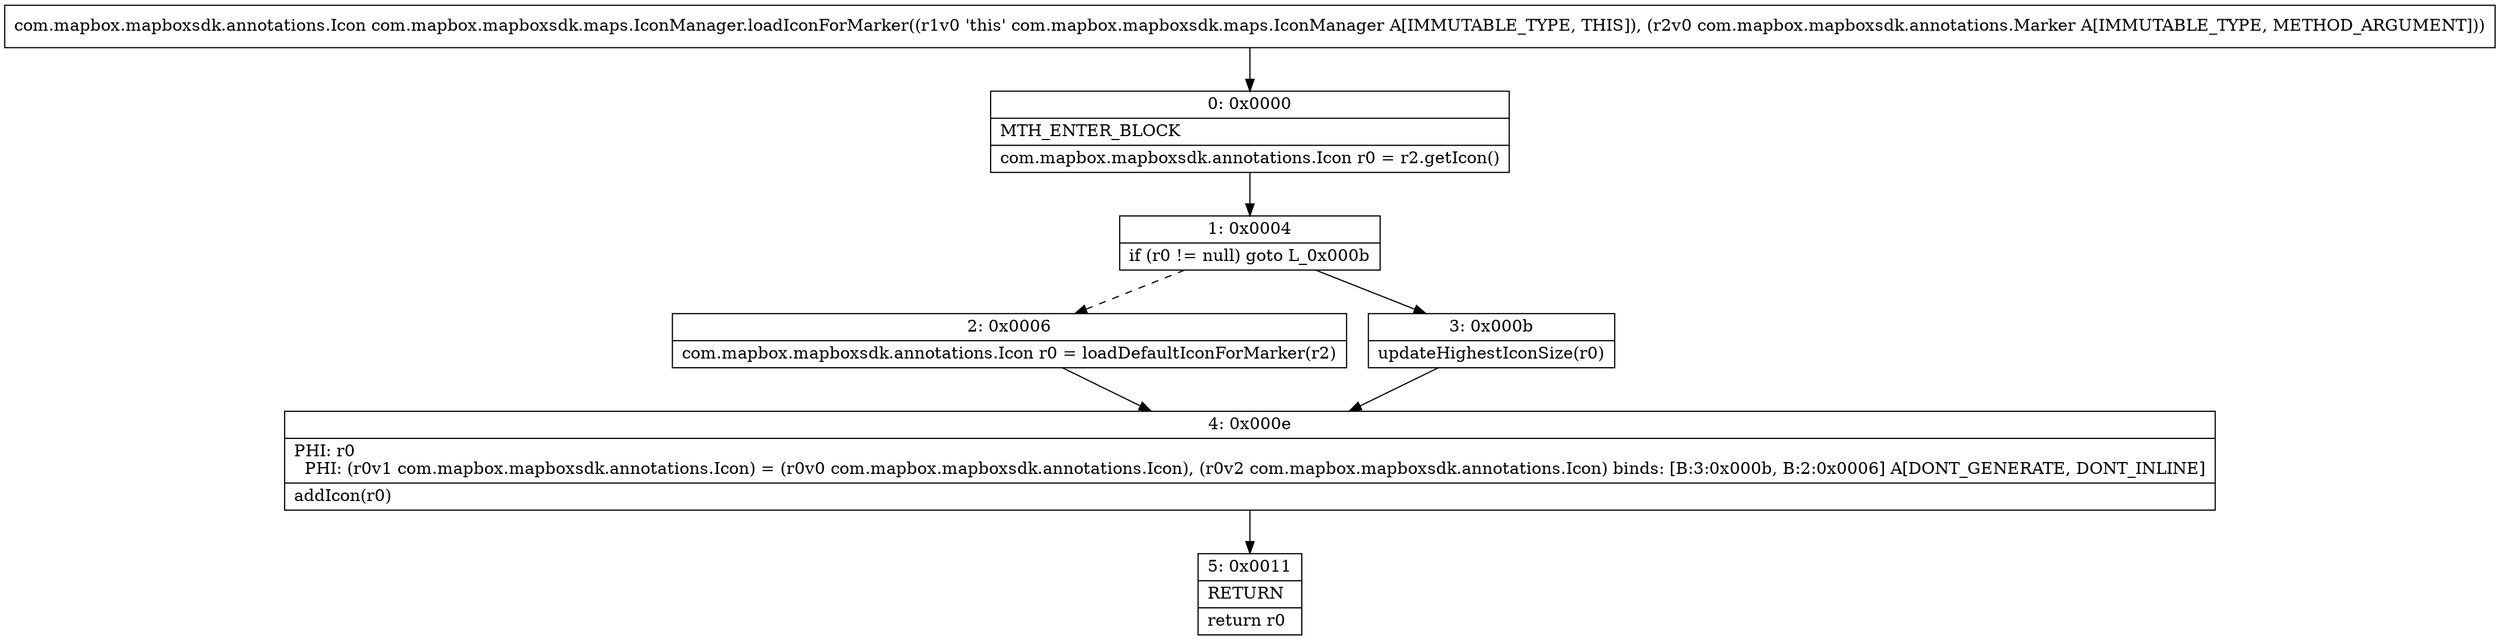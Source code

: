 digraph "CFG forcom.mapbox.mapboxsdk.maps.IconManager.loadIconForMarker(Lcom\/mapbox\/mapboxsdk\/annotations\/Marker;)Lcom\/mapbox\/mapboxsdk\/annotations\/Icon;" {
Node_0 [shape=record,label="{0\:\ 0x0000|MTH_ENTER_BLOCK\l|com.mapbox.mapboxsdk.annotations.Icon r0 = r2.getIcon()\l}"];
Node_1 [shape=record,label="{1\:\ 0x0004|if (r0 != null) goto L_0x000b\l}"];
Node_2 [shape=record,label="{2\:\ 0x0006|com.mapbox.mapboxsdk.annotations.Icon r0 = loadDefaultIconForMarker(r2)\l}"];
Node_3 [shape=record,label="{3\:\ 0x000b|updateHighestIconSize(r0)\l}"];
Node_4 [shape=record,label="{4\:\ 0x000e|PHI: r0 \l  PHI: (r0v1 com.mapbox.mapboxsdk.annotations.Icon) = (r0v0 com.mapbox.mapboxsdk.annotations.Icon), (r0v2 com.mapbox.mapboxsdk.annotations.Icon) binds: [B:3:0x000b, B:2:0x0006] A[DONT_GENERATE, DONT_INLINE]\l|addIcon(r0)\l}"];
Node_5 [shape=record,label="{5\:\ 0x0011|RETURN\l|return r0\l}"];
MethodNode[shape=record,label="{com.mapbox.mapboxsdk.annotations.Icon com.mapbox.mapboxsdk.maps.IconManager.loadIconForMarker((r1v0 'this' com.mapbox.mapboxsdk.maps.IconManager A[IMMUTABLE_TYPE, THIS]), (r2v0 com.mapbox.mapboxsdk.annotations.Marker A[IMMUTABLE_TYPE, METHOD_ARGUMENT])) }"];
MethodNode -> Node_0;
Node_0 -> Node_1;
Node_1 -> Node_2[style=dashed];
Node_1 -> Node_3;
Node_2 -> Node_4;
Node_3 -> Node_4;
Node_4 -> Node_5;
}

